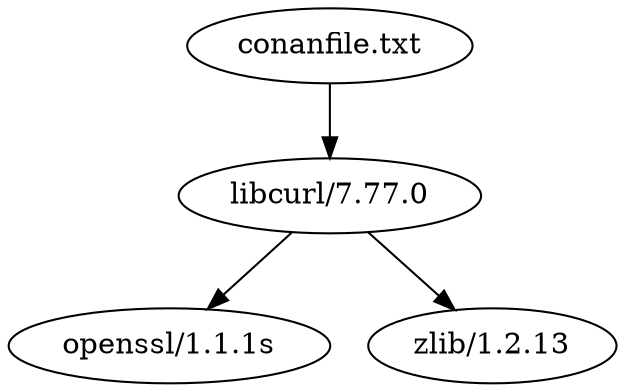 digraph {
        "conanfile.txt" -> "libcurl/7.77.0"
        "libcurl/7.77.0" -> "openssl/1.1.1s"
        "libcurl/7.77.0" -> "zlib/1.2.13"
}

